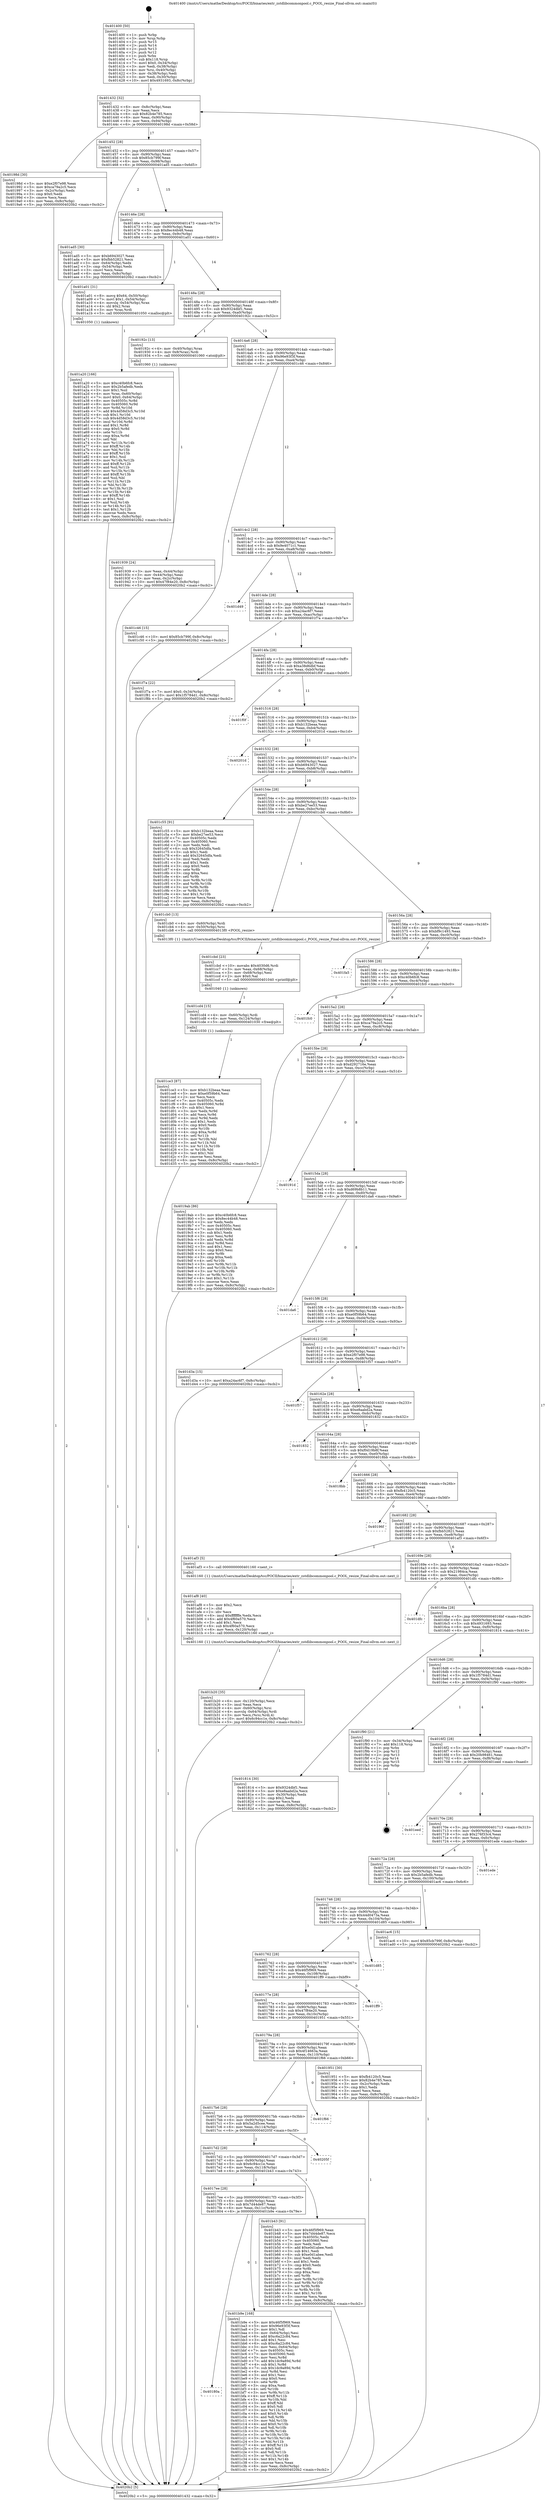 digraph "0x401400" {
  label = "0x401400 (/mnt/c/Users/mathe/Desktop/tcc/POCII/binaries/extr_zstdlibcommonpool.c_POOL_resize_Final-ollvm.out::main(0))"
  labelloc = "t"
  node[shape=record]

  Entry [label="",width=0.3,height=0.3,shape=circle,fillcolor=black,style=filled]
  "0x401432" [label="{
     0x401432 [32]\l
     | [instrs]\l
     &nbsp;&nbsp;0x401432 \<+6\>: mov -0x8c(%rbp),%eax\l
     &nbsp;&nbsp;0x401438 \<+2\>: mov %eax,%ecx\l
     &nbsp;&nbsp;0x40143a \<+6\>: sub $0x82b4e785,%ecx\l
     &nbsp;&nbsp;0x401440 \<+6\>: mov %eax,-0x90(%rbp)\l
     &nbsp;&nbsp;0x401446 \<+6\>: mov %ecx,-0x94(%rbp)\l
     &nbsp;&nbsp;0x40144c \<+6\>: je 000000000040198d \<main+0x58d\>\l
  }"]
  "0x40198d" [label="{
     0x40198d [30]\l
     | [instrs]\l
     &nbsp;&nbsp;0x40198d \<+5\>: mov $0xe2f07e98,%eax\l
     &nbsp;&nbsp;0x401992 \<+5\>: mov $0xca79a2c5,%ecx\l
     &nbsp;&nbsp;0x401997 \<+3\>: mov -0x2c(%rbp),%edx\l
     &nbsp;&nbsp;0x40199a \<+3\>: cmp $0x0,%edx\l
     &nbsp;&nbsp;0x40199d \<+3\>: cmove %ecx,%eax\l
     &nbsp;&nbsp;0x4019a0 \<+6\>: mov %eax,-0x8c(%rbp)\l
     &nbsp;&nbsp;0x4019a6 \<+5\>: jmp 00000000004020b2 \<main+0xcb2\>\l
  }"]
  "0x401452" [label="{
     0x401452 [28]\l
     | [instrs]\l
     &nbsp;&nbsp;0x401452 \<+5\>: jmp 0000000000401457 \<main+0x57\>\l
     &nbsp;&nbsp;0x401457 \<+6\>: mov -0x90(%rbp),%eax\l
     &nbsp;&nbsp;0x40145d \<+5\>: sub $0x85cb799f,%eax\l
     &nbsp;&nbsp;0x401462 \<+6\>: mov %eax,-0x98(%rbp)\l
     &nbsp;&nbsp;0x401468 \<+6\>: je 0000000000401ad5 \<main+0x6d5\>\l
  }"]
  Exit [label="",width=0.3,height=0.3,shape=circle,fillcolor=black,style=filled,peripheries=2]
  "0x401ad5" [label="{
     0x401ad5 [30]\l
     | [instrs]\l
     &nbsp;&nbsp;0x401ad5 \<+5\>: mov $0xb6943027,%eax\l
     &nbsp;&nbsp;0x401ada \<+5\>: mov $0xfbb52821,%ecx\l
     &nbsp;&nbsp;0x401adf \<+3\>: mov -0x64(%rbp),%edx\l
     &nbsp;&nbsp;0x401ae2 \<+3\>: cmp -0x54(%rbp),%edx\l
     &nbsp;&nbsp;0x401ae5 \<+3\>: cmovl %ecx,%eax\l
     &nbsp;&nbsp;0x401ae8 \<+6\>: mov %eax,-0x8c(%rbp)\l
     &nbsp;&nbsp;0x401aee \<+5\>: jmp 00000000004020b2 \<main+0xcb2\>\l
  }"]
  "0x40146e" [label="{
     0x40146e [28]\l
     | [instrs]\l
     &nbsp;&nbsp;0x40146e \<+5\>: jmp 0000000000401473 \<main+0x73\>\l
     &nbsp;&nbsp;0x401473 \<+6\>: mov -0x90(%rbp),%eax\l
     &nbsp;&nbsp;0x401479 \<+5\>: sub $0x8ec44b48,%eax\l
     &nbsp;&nbsp;0x40147e \<+6\>: mov %eax,-0x9c(%rbp)\l
     &nbsp;&nbsp;0x401484 \<+6\>: je 0000000000401a01 \<main+0x601\>\l
  }"]
  "0x401ce3" [label="{
     0x401ce3 [87]\l
     | [instrs]\l
     &nbsp;&nbsp;0x401ce3 \<+5\>: mov $0xb132beaa,%eax\l
     &nbsp;&nbsp;0x401ce8 \<+5\>: mov $0xe0f59b64,%esi\l
     &nbsp;&nbsp;0x401ced \<+2\>: xor %ecx,%ecx\l
     &nbsp;&nbsp;0x401cef \<+7\>: mov 0x40505c,%edx\l
     &nbsp;&nbsp;0x401cf6 \<+8\>: mov 0x405060,%r8d\l
     &nbsp;&nbsp;0x401cfe \<+3\>: sub $0x1,%ecx\l
     &nbsp;&nbsp;0x401d01 \<+3\>: mov %edx,%r9d\l
     &nbsp;&nbsp;0x401d04 \<+3\>: add %ecx,%r9d\l
     &nbsp;&nbsp;0x401d07 \<+4\>: imul %r9d,%edx\l
     &nbsp;&nbsp;0x401d0b \<+3\>: and $0x1,%edx\l
     &nbsp;&nbsp;0x401d0e \<+3\>: cmp $0x0,%edx\l
     &nbsp;&nbsp;0x401d11 \<+4\>: sete %r10b\l
     &nbsp;&nbsp;0x401d15 \<+4\>: cmp $0xa,%r8d\l
     &nbsp;&nbsp;0x401d19 \<+4\>: setl %r11b\l
     &nbsp;&nbsp;0x401d1d \<+3\>: mov %r10b,%bl\l
     &nbsp;&nbsp;0x401d20 \<+3\>: and %r11b,%bl\l
     &nbsp;&nbsp;0x401d23 \<+3\>: xor %r11b,%r10b\l
     &nbsp;&nbsp;0x401d26 \<+3\>: or %r10b,%bl\l
     &nbsp;&nbsp;0x401d29 \<+3\>: test $0x1,%bl\l
     &nbsp;&nbsp;0x401d2c \<+3\>: cmovne %esi,%eax\l
     &nbsp;&nbsp;0x401d2f \<+6\>: mov %eax,-0x8c(%rbp)\l
     &nbsp;&nbsp;0x401d35 \<+5\>: jmp 00000000004020b2 \<main+0xcb2\>\l
  }"]
  "0x401a01" [label="{
     0x401a01 [31]\l
     | [instrs]\l
     &nbsp;&nbsp;0x401a01 \<+8\>: movq $0x64,-0x50(%rbp)\l
     &nbsp;&nbsp;0x401a09 \<+7\>: movl $0x1,-0x54(%rbp)\l
     &nbsp;&nbsp;0x401a10 \<+4\>: movslq -0x54(%rbp),%rax\l
     &nbsp;&nbsp;0x401a14 \<+4\>: shl $0x2,%rax\l
     &nbsp;&nbsp;0x401a18 \<+3\>: mov %rax,%rdi\l
     &nbsp;&nbsp;0x401a1b \<+5\>: call 0000000000401050 \<malloc@plt\>\l
     | [calls]\l
     &nbsp;&nbsp;0x401050 \{1\} (unknown)\l
  }"]
  "0x40148a" [label="{
     0x40148a [28]\l
     | [instrs]\l
     &nbsp;&nbsp;0x40148a \<+5\>: jmp 000000000040148f \<main+0x8f\>\l
     &nbsp;&nbsp;0x40148f \<+6\>: mov -0x90(%rbp),%eax\l
     &nbsp;&nbsp;0x401495 \<+5\>: sub $0x9324dbf1,%eax\l
     &nbsp;&nbsp;0x40149a \<+6\>: mov %eax,-0xa0(%rbp)\l
     &nbsp;&nbsp;0x4014a0 \<+6\>: je 000000000040192c \<main+0x52c\>\l
  }"]
  "0x401cd4" [label="{
     0x401cd4 [15]\l
     | [instrs]\l
     &nbsp;&nbsp;0x401cd4 \<+4\>: mov -0x60(%rbp),%rdi\l
     &nbsp;&nbsp;0x401cd8 \<+6\>: mov %eax,-0x124(%rbp)\l
     &nbsp;&nbsp;0x401cde \<+5\>: call 0000000000401030 \<free@plt\>\l
     | [calls]\l
     &nbsp;&nbsp;0x401030 \{1\} (unknown)\l
  }"]
  "0x40192c" [label="{
     0x40192c [13]\l
     | [instrs]\l
     &nbsp;&nbsp;0x40192c \<+4\>: mov -0x40(%rbp),%rax\l
     &nbsp;&nbsp;0x401930 \<+4\>: mov 0x8(%rax),%rdi\l
     &nbsp;&nbsp;0x401934 \<+5\>: call 0000000000401060 \<atoi@plt\>\l
     | [calls]\l
     &nbsp;&nbsp;0x401060 \{1\} (unknown)\l
  }"]
  "0x4014a6" [label="{
     0x4014a6 [28]\l
     | [instrs]\l
     &nbsp;&nbsp;0x4014a6 \<+5\>: jmp 00000000004014ab \<main+0xab\>\l
     &nbsp;&nbsp;0x4014ab \<+6\>: mov -0x90(%rbp),%eax\l
     &nbsp;&nbsp;0x4014b1 \<+5\>: sub $0x96e93f3f,%eax\l
     &nbsp;&nbsp;0x4014b6 \<+6\>: mov %eax,-0xa4(%rbp)\l
     &nbsp;&nbsp;0x4014bc \<+6\>: je 0000000000401c46 \<main+0x846\>\l
  }"]
  "0x401cbd" [label="{
     0x401cbd [23]\l
     | [instrs]\l
     &nbsp;&nbsp;0x401cbd \<+10\>: movabs $0x4030d6,%rdi\l
     &nbsp;&nbsp;0x401cc7 \<+3\>: mov %eax,-0x68(%rbp)\l
     &nbsp;&nbsp;0x401cca \<+3\>: mov -0x68(%rbp),%esi\l
     &nbsp;&nbsp;0x401ccd \<+2\>: mov $0x0,%al\l
     &nbsp;&nbsp;0x401ccf \<+5\>: call 0000000000401040 \<printf@plt\>\l
     | [calls]\l
     &nbsp;&nbsp;0x401040 \{1\} (unknown)\l
  }"]
  "0x401c46" [label="{
     0x401c46 [15]\l
     | [instrs]\l
     &nbsp;&nbsp;0x401c46 \<+10\>: movl $0x85cb799f,-0x8c(%rbp)\l
     &nbsp;&nbsp;0x401c50 \<+5\>: jmp 00000000004020b2 \<main+0xcb2\>\l
  }"]
  "0x4014c2" [label="{
     0x4014c2 [28]\l
     | [instrs]\l
     &nbsp;&nbsp;0x4014c2 \<+5\>: jmp 00000000004014c7 \<main+0xc7\>\l
     &nbsp;&nbsp;0x4014c7 \<+6\>: mov -0x90(%rbp),%eax\l
     &nbsp;&nbsp;0x4014cd \<+5\>: sub $0x9e4071c1,%eax\l
     &nbsp;&nbsp;0x4014d2 \<+6\>: mov %eax,-0xa8(%rbp)\l
     &nbsp;&nbsp;0x4014d8 \<+6\>: je 0000000000401d49 \<main+0x949\>\l
  }"]
  "0x40180a" [label="{
     0x40180a\l
  }", style=dashed]
  "0x401d49" [label="{
     0x401d49\l
  }", style=dashed]
  "0x4014de" [label="{
     0x4014de [28]\l
     | [instrs]\l
     &nbsp;&nbsp;0x4014de \<+5\>: jmp 00000000004014e3 \<main+0xe3\>\l
     &nbsp;&nbsp;0x4014e3 \<+6\>: mov -0x90(%rbp),%eax\l
     &nbsp;&nbsp;0x4014e9 \<+5\>: sub $0xa24ac6f7,%eax\l
     &nbsp;&nbsp;0x4014ee \<+6\>: mov %eax,-0xac(%rbp)\l
     &nbsp;&nbsp;0x4014f4 \<+6\>: je 0000000000401f7a \<main+0xb7a\>\l
  }"]
  "0x401b9e" [label="{
     0x401b9e [168]\l
     | [instrs]\l
     &nbsp;&nbsp;0x401b9e \<+5\>: mov $0x46f5f969,%eax\l
     &nbsp;&nbsp;0x401ba3 \<+5\>: mov $0x96e93f3f,%ecx\l
     &nbsp;&nbsp;0x401ba8 \<+2\>: mov $0x1,%dl\l
     &nbsp;&nbsp;0x401baa \<+3\>: mov -0x64(%rbp),%esi\l
     &nbsp;&nbsp;0x401bad \<+6\>: add $0xc6a22c84,%esi\l
     &nbsp;&nbsp;0x401bb3 \<+3\>: add $0x1,%esi\l
     &nbsp;&nbsp;0x401bb6 \<+6\>: sub $0xc6a22c84,%esi\l
     &nbsp;&nbsp;0x401bbc \<+3\>: mov %esi,-0x64(%rbp)\l
     &nbsp;&nbsp;0x401bbf \<+7\>: mov 0x40505c,%esi\l
     &nbsp;&nbsp;0x401bc6 \<+7\>: mov 0x405060,%edi\l
     &nbsp;&nbsp;0x401bcd \<+3\>: mov %esi,%r8d\l
     &nbsp;&nbsp;0x401bd0 \<+7\>: add $0x1dc9a89d,%r8d\l
     &nbsp;&nbsp;0x401bd7 \<+4\>: sub $0x1,%r8d\l
     &nbsp;&nbsp;0x401bdb \<+7\>: sub $0x1dc9a89d,%r8d\l
     &nbsp;&nbsp;0x401be2 \<+4\>: imul %r8d,%esi\l
     &nbsp;&nbsp;0x401be6 \<+3\>: and $0x1,%esi\l
     &nbsp;&nbsp;0x401be9 \<+3\>: cmp $0x0,%esi\l
     &nbsp;&nbsp;0x401bec \<+4\>: sete %r9b\l
     &nbsp;&nbsp;0x401bf0 \<+3\>: cmp $0xa,%edi\l
     &nbsp;&nbsp;0x401bf3 \<+4\>: setl %r10b\l
     &nbsp;&nbsp;0x401bf7 \<+3\>: mov %r9b,%r11b\l
     &nbsp;&nbsp;0x401bfa \<+4\>: xor $0xff,%r11b\l
     &nbsp;&nbsp;0x401bfe \<+3\>: mov %r10b,%bl\l
     &nbsp;&nbsp;0x401c01 \<+3\>: xor $0xff,%bl\l
     &nbsp;&nbsp;0x401c04 \<+3\>: xor $0x0,%dl\l
     &nbsp;&nbsp;0x401c07 \<+3\>: mov %r11b,%r14b\l
     &nbsp;&nbsp;0x401c0a \<+4\>: and $0x0,%r14b\l
     &nbsp;&nbsp;0x401c0e \<+3\>: and %dl,%r9b\l
     &nbsp;&nbsp;0x401c11 \<+3\>: mov %bl,%r15b\l
     &nbsp;&nbsp;0x401c14 \<+4\>: and $0x0,%r15b\l
     &nbsp;&nbsp;0x401c18 \<+3\>: and %dl,%r10b\l
     &nbsp;&nbsp;0x401c1b \<+3\>: or %r9b,%r14b\l
     &nbsp;&nbsp;0x401c1e \<+3\>: or %r10b,%r15b\l
     &nbsp;&nbsp;0x401c21 \<+3\>: xor %r15b,%r14b\l
     &nbsp;&nbsp;0x401c24 \<+3\>: or %bl,%r11b\l
     &nbsp;&nbsp;0x401c27 \<+4\>: xor $0xff,%r11b\l
     &nbsp;&nbsp;0x401c2b \<+3\>: or $0x0,%dl\l
     &nbsp;&nbsp;0x401c2e \<+3\>: and %dl,%r11b\l
     &nbsp;&nbsp;0x401c31 \<+3\>: or %r11b,%r14b\l
     &nbsp;&nbsp;0x401c34 \<+4\>: test $0x1,%r14b\l
     &nbsp;&nbsp;0x401c38 \<+3\>: cmovne %ecx,%eax\l
     &nbsp;&nbsp;0x401c3b \<+6\>: mov %eax,-0x8c(%rbp)\l
     &nbsp;&nbsp;0x401c41 \<+5\>: jmp 00000000004020b2 \<main+0xcb2\>\l
  }"]
  "0x401f7a" [label="{
     0x401f7a [22]\l
     | [instrs]\l
     &nbsp;&nbsp;0x401f7a \<+7\>: movl $0x0,-0x34(%rbp)\l
     &nbsp;&nbsp;0x401f81 \<+10\>: movl $0x1f5784d1,-0x8c(%rbp)\l
     &nbsp;&nbsp;0x401f8b \<+5\>: jmp 00000000004020b2 \<main+0xcb2\>\l
  }"]
  "0x4014fa" [label="{
     0x4014fa [28]\l
     | [instrs]\l
     &nbsp;&nbsp;0x4014fa \<+5\>: jmp 00000000004014ff \<main+0xff\>\l
     &nbsp;&nbsp;0x4014ff \<+6\>: mov -0x90(%rbp),%eax\l
     &nbsp;&nbsp;0x401505 \<+5\>: sub $0xa38d6dbf,%eax\l
     &nbsp;&nbsp;0x40150a \<+6\>: mov %eax,-0xb0(%rbp)\l
     &nbsp;&nbsp;0x401510 \<+6\>: je 0000000000401f0f \<main+0xb0f\>\l
  }"]
  "0x4017ee" [label="{
     0x4017ee [28]\l
     | [instrs]\l
     &nbsp;&nbsp;0x4017ee \<+5\>: jmp 00000000004017f3 \<main+0x3f3\>\l
     &nbsp;&nbsp;0x4017f3 \<+6\>: mov -0x90(%rbp),%eax\l
     &nbsp;&nbsp;0x4017f9 \<+5\>: sub $0x7d44de87,%eax\l
     &nbsp;&nbsp;0x4017fe \<+6\>: mov %eax,-0x11c(%rbp)\l
     &nbsp;&nbsp;0x401804 \<+6\>: je 0000000000401b9e \<main+0x79e\>\l
  }"]
  "0x401f0f" [label="{
     0x401f0f\l
  }", style=dashed]
  "0x401516" [label="{
     0x401516 [28]\l
     | [instrs]\l
     &nbsp;&nbsp;0x401516 \<+5\>: jmp 000000000040151b \<main+0x11b\>\l
     &nbsp;&nbsp;0x40151b \<+6\>: mov -0x90(%rbp),%eax\l
     &nbsp;&nbsp;0x401521 \<+5\>: sub $0xb132beaa,%eax\l
     &nbsp;&nbsp;0x401526 \<+6\>: mov %eax,-0xb4(%rbp)\l
     &nbsp;&nbsp;0x40152c \<+6\>: je 000000000040201d \<main+0xc1d\>\l
  }"]
  "0x401b43" [label="{
     0x401b43 [91]\l
     | [instrs]\l
     &nbsp;&nbsp;0x401b43 \<+5\>: mov $0x46f5f969,%eax\l
     &nbsp;&nbsp;0x401b48 \<+5\>: mov $0x7d44de87,%ecx\l
     &nbsp;&nbsp;0x401b4d \<+7\>: mov 0x40505c,%edx\l
     &nbsp;&nbsp;0x401b54 \<+7\>: mov 0x405060,%esi\l
     &nbsp;&nbsp;0x401b5b \<+2\>: mov %edx,%edi\l
     &nbsp;&nbsp;0x401b5d \<+6\>: add $0xe0d1abee,%edi\l
     &nbsp;&nbsp;0x401b63 \<+3\>: sub $0x1,%edi\l
     &nbsp;&nbsp;0x401b66 \<+6\>: sub $0xe0d1abee,%edi\l
     &nbsp;&nbsp;0x401b6c \<+3\>: imul %edi,%edx\l
     &nbsp;&nbsp;0x401b6f \<+3\>: and $0x1,%edx\l
     &nbsp;&nbsp;0x401b72 \<+3\>: cmp $0x0,%edx\l
     &nbsp;&nbsp;0x401b75 \<+4\>: sete %r8b\l
     &nbsp;&nbsp;0x401b79 \<+3\>: cmp $0xa,%esi\l
     &nbsp;&nbsp;0x401b7c \<+4\>: setl %r9b\l
     &nbsp;&nbsp;0x401b80 \<+3\>: mov %r8b,%r10b\l
     &nbsp;&nbsp;0x401b83 \<+3\>: and %r9b,%r10b\l
     &nbsp;&nbsp;0x401b86 \<+3\>: xor %r9b,%r8b\l
     &nbsp;&nbsp;0x401b89 \<+3\>: or %r8b,%r10b\l
     &nbsp;&nbsp;0x401b8c \<+4\>: test $0x1,%r10b\l
     &nbsp;&nbsp;0x401b90 \<+3\>: cmovne %ecx,%eax\l
     &nbsp;&nbsp;0x401b93 \<+6\>: mov %eax,-0x8c(%rbp)\l
     &nbsp;&nbsp;0x401b99 \<+5\>: jmp 00000000004020b2 \<main+0xcb2\>\l
  }"]
  "0x40201d" [label="{
     0x40201d\l
  }", style=dashed]
  "0x401532" [label="{
     0x401532 [28]\l
     | [instrs]\l
     &nbsp;&nbsp;0x401532 \<+5\>: jmp 0000000000401537 \<main+0x137\>\l
     &nbsp;&nbsp;0x401537 \<+6\>: mov -0x90(%rbp),%eax\l
     &nbsp;&nbsp;0x40153d \<+5\>: sub $0xb6943027,%eax\l
     &nbsp;&nbsp;0x401542 \<+6\>: mov %eax,-0xb8(%rbp)\l
     &nbsp;&nbsp;0x401548 \<+6\>: je 0000000000401c55 \<main+0x855\>\l
  }"]
  "0x4017d2" [label="{
     0x4017d2 [28]\l
     | [instrs]\l
     &nbsp;&nbsp;0x4017d2 \<+5\>: jmp 00000000004017d7 \<main+0x3d7\>\l
     &nbsp;&nbsp;0x4017d7 \<+6\>: mov -0x90(%rbp),%eax\l
     &nbsp;&nbsp;0x4017dd \<+5\>: sub $0x6c94cc1e,%eax\l
     &nbsp;&nbsp;0x4017e2 \<+6\>: mov %eax,-0x118(%rbp)\l
     &nbsp;&nbsp;0x4017e8 \<+6\>: je 0000000000401b43 \<main+0x743\>\l
  }"]
  "0x401c55" [label="{
     0x401c55 [91]\l
     | [instrs]\l
     &nbsp;&nbsp;0x401c55 \<+5\>: mov $0xb132beaa,%eax\l
     &nbsp;&nbsp;0x401c5a \<+5\>: mov $0xbe27ee53,%ecx\l
     &nbsp;&nbsp;0x401c5f \<+7\>: mov 0x40505c,%edx\l
     &nbsp;&nbsp;0x401c66 \<+7\>: mov 0x405060,%esi\l
     &nbsp;&nbsp;0x401c6d \<+2\>: mov %edx,%edi\l
     &nbsp;&nbsp;0x401c6f \<+6\>: sub $0x32645dfa,%edi\l
     &nbsp;&nbsp;0x401c75 \<+3\>: sub $0x1,%edi\l
     &nbsp;&nbsp;0x401c78 \<+6\>: add $0x32645dfa,%edi\l
     &nbsp;&nbsp;0x401c7e \<+3\>: imul %edi,%edx\l
     &nbsp;&nbsp;0x401c81 \<+3\>: and $0x1,%edx\l
     &nbsp;&nbsp;0x401c84 \<+3\>: cmp $0x0,%edx\l
     &nbsp;&nbsp;0x401c87 \<+4\>: sete %r8b\l
     &nbsp;&nbsp;0x401c8b \<+3\>: cmp $0xa,%esi\l
     &nbsp;&nbsp;0x401c8e \<+4\>: setl %r9b\l
     &nbsp;&nbsp;0x401c92 \<+3\>: mov %r8b,%r10b\l
     &nbsp;&nbsp;0x401c95 \<+3\>: and %r9b,%r10b\l
     &nbsp;&nbsp;0x401c98 \<+3\>: xor %r9b,%r8b\l
     &nbsp;&nbsp;0x401c9b \<+3\>: or %r8b,%r10b\l
     &nbsp;&nbsp;0x401c9e \<+4\>: test $0x1,%r10b\l
     &nbsp;&nbsp;0x401ca2 \<+3\>: cmovne %ecx,%eax\l
     &nbsp;&nbsp;0x401ca5 \<+6\>: mov %eax,-0x8c(%rbp)\l
     &nbsp;&nbsp;0x401cab \<+5\>: jmp 00000000004020b2 \<main+0xcb2\>\l
  }"]
  "0x40154e" [label="{
     0x40154e [28]\l
     | [instrs]\l
     &nbsp;&nbsp;0x40154e \<+5\>: jmp 0000000000401553 \<main+0x153\>\l
     &nbsp;&nbsp;0x401553 \<+6\>: mov -0x90(%rbp),%eax\l
     &nbsp;&nbsp;0x401559 \<+5\>: sub $0xbe27ee53,%eax\l
     &nbsp;&nbsp;0x40155e \<+6\>: mov %eax,-0xbc(%rbp)\l
     &nbsp;&nbsp;0x401564 \<+6\>: je 0000000000401cb0 \<main+0x8b0\>\l
  }"]
  "0x40205f" [label="{
     0x40205f\l
  }", style=dashed]
  "0x401cb0" [label="{
     0x401cb0 [13]\l
     | [instrs]\l
     &nbsp;&nbsp;0x401cb0 \<+4\>: mov -0x60(%rbp),%rdi\l
     &nbsp;&nbsp;0x401cb4 \<+4\>: mov -0x50(%rbp),%rsi\l
     &nbsp;&nbsp;0x401cb8 \<+5\>: call 00000000004013f0 \<POOL_resize\>\l
     | [calls]\l
     &nbsp;&nbsp;0x4013f0 \{1\} (/mnt/c/Users/mathe/Desktop/tcc/POCII/binaries/extr_zstdlibcommonpool.c_POOL_resize_Final-ollvm.out::POOL_resize)\l
  }"]
  "0x40156a" [label="{
     0x40156a [28]\l
     | [instrs]\l
     &nbsp;&nbsp;0x40156a \<+5\>: jmp 000000000040156f \<main+0x16f\>\l
     &nbsp;&nbsp;0x40156f \<+6\>: mov -0x90(%rbp),%eax\l
     &nbsp;&nbsp;0x401575 \<+5\>: sub $0xbf9c1493,%eax\l
     &nbsp;&nbsp;0x40157a \<+6\>: mov %eax,-0xc0(%rbp)\l
     &nbsp;&nbsp;0x401580 \<+6\>: je 0000000000401fa5 \<main+0xba5\>\l
  }"]
  "0x4017b6" [label="{
     0x4017b6 [28]\l
     | [instrs]\l
     &nbsp;&nbsp;0x4017b6 \<+5\>: jmp 00000000004017bb \<main+0x3bb\>\l
     &nbsp;&nbsp;0x4017bb \<+6\>: mov -0x90(%rbp),%eax\l
     &nbsp;&nbsp;0x4017c1 \<+5\>: sub $0x5a2d5cee,%eax\l
     &nbsp;&nbsp;0x4017c6 \<+6\>: mov %eax,-0x114(%rbp)\l
     &nbsp;&nbsp;0x4017cc \<+6\>: je 000000000040205f \<main+0xc5f\>\l
  }"]
  "0x401fa5" [label="{
     0x401fa5\l
  }", style=dashed]
  "0x401586" [label="{
     0x401586 [28]\l
     | [instrs]\l
     &nbsp;&nbsp;0x401586 \<+5\>: jmp 000000000040158b \<main+0x18b\>\l
     &nbsp;&nbsp;0x40158b \<+6\>: mov -0x90(%rbp),%eax\l
     &nbsp;&nbsp;0x401591 \<+5\>: sub $0xc40b6fc8,%eax\l
     &nbsp;&nbsp;0x401596 \<+6\>: mov %eax,-0xc4(%rbp)\l
     &nbsp;&nbsp;0x40159c \<+6\>: je 0000000000401fc0 \<main+0xbc0\>\l
  }"]
  "0x401f66" [label="{
     0x401f66\l
  }", style=dashed]
  "0x401fc0" [label="{
     0x401fc0\l
  }", style=dashed]
  "0x4015a2" [label="{
     0x4015a2 [28]\l
     | [instrs]\l
     &nbsp;&nbsp;0x4015a2 \<+5\>: jmp 00000000004015a7 \<main+0x1a7\>\l
     &nbsp;&nbsp;0x4015a7 \<+6\>: mov -0x90(%rbp),%eax\l
     &nbsp;&nbsp;0x4015ad \<+5\>: sub $0xca79a2c5,%eax\l
     &nbsp;&nbsp;0x4015b2 \<+6\>: mov %eax,-0xc8(%rbp)\l
     &nbsp;&nbsp;0x4015b8 \<+6\>: je 00000000004019ab \<main+0x5ab\>\l
  }"]
  "0x401b20" [label="{
     0x401b20 [35]\l
     | [instrs]\l
     &nbsp;&nbsp;0x401b20 \<+6\>: mov -0x120(%rbp),%ecx\l
     &nbsp;&nbsp;0x401b26 \<+3\>: imul %eax,%ecx\l
     &nbsp;&nbsp;0x401b29 \<+4\>: mov -0x60(%rbp),%rsi\l
     &nbsp;&nbsp;0x401b2d \<+4\>: movslq -0x64(%rbp),%rdi\l
     &nbsp;&nbsp;0x401b31 \<+3\>: mov %ecx,(%rsi,%rdi,4)\l
     &nbsp;&nbsp;0x401b34 \<+10\>: movl $0x6c94cc1e,-0x8c(%rbp)\l
     &nbsp;&nbsp;0x401b3e \<+5\>: jmp 00000000004020b2 \<main+0xcb2\>\l
  }"]
  "0x4019ab" [label="{
     0x4019ab [86]\l
     | [instrs]\l
     &nbsp;&nbsp;0x4019ab \<+5\>: mov $0xc40b6fc8,%eax\l
     &nbsp;&nbsp;0x4019b0 \<+5\>: mov $0x8ec44b48,%ecx\l
     &nbsp;&nbsp;0x4019b5 \<+2\>: xor %edx,%edx\l
     &nbsp;&nbsp;0x4019b7 \<+7\>: mov 0x40505c,%esi\l
     &nbsp;&nbsp;0x4019be \<+7\>: mov 0x405060,%edi\l
     &nbsp;&nbsp;0x4019c5 \<+3\>: sub $0x1,%edx\l
     &nbsp;&nbsp;0x4019c8 \<+3\>: mov %esi,%r8d\l
     &nbsp;&nbsp;0x4019cb \<+3\>: add %edx,%r8d\l
     &nbsp;&nbsp;0x4019ce \<+4\>: imul %r8d,%esi\l
     &nbsp;&nbsp;0x4019d2 \<+3\>: and $0x1,%esi\l
     &nbsp;&nbsp;0x4019d5 \<+3\>: cmp $0x0,%esi\l
     &nbsp;&nbsp;0x4019d8 \<+4\>: sete %r9b\l
     &nbsp;&nbsp;0x4019dc \<+3\>: cmp $0xa,%edi\l
     &nbsp;&nbsp;0x4019df \<+4\>: setl %r10b\l
     &nbsp;&nbsp;0x4019e3 \<+3\>: mov %r9b,%r11b\l
     &nbsp;&nbsp;0x4019e6 \<+3\>: and %r10b,%r11b\l
     &nbsp;&nbsp;0x4019e9 \<+3\>: xor %r10b,%r9b\l
     &nbsp;&nbsp;0x4019ec \<+3\>: or %r9b,%r11b\l
     &nbsp;&nbsp;0x4019ef \<+4\>: test $0x1,%r11b\l
     &nbsp;&nbsp;0x4019f3 \<+3\>: cmovne %ecx,%eax\l
     &nbsp;&nbsp;0x4019f6 \<+6\>: mov %eax,-0x8c(%rbp)\l
     &nbsp;&nbsp;0x4019fc \<+5\>: jmp 00000000004020b2 \<main+0xcb2\>\l
  }"]
  "0x4015be" [label="{
     0x4015be [28]\l
     | [instrs]\l
     &nbsp;&nbsp;0x4015be \<+5\>: jmp 00000000004015c3 \<main+0x1c3\>\l
     &nbsp;&nbsp;0x4015c3 \<+6\>: mov -0x90(%rbp),%eax\l
     &nbsp;&nbsp;0x4015c9 \<+5\>: sub $0xd292716e,%eax\l
     &nbsp;&nbsp;0x4015ce \<+6\>: mov %eax,-0xcc(%rbp)\l
     &nbsp;&nbsp;0x4015d4 \<+6\>: je 000000000040191d \<main+0x51d\>\l
  }"]
  "0x401af8" [label="{
     0x401af8 [40]\l
     | [instrs]\l
     &nbsp;&nbsp;0x401af8 \<+5\>: mov $0x2,%ecx\l
     &nbsp;&nbsp;0x401afd \<+1\>: cltd\l
     &nbsp;&nbsp;0x401afe \<+2\>: idiv %ecx\l
     &nbsp;&nbsp;0x401b00 \<+6\>: imul $0xfffffffe,%edx,%ecx\l
     &nbsp;&nbsp;0x401b06 \<+6\>: add $0x4f60a570,%ecx\l
     &nbsp;&nbsp;0x401b0c \<+3\>: add $0x1,%ecx\l
     &nbsp;&nbsp;0x401b0f \<+6\>: sub $0x4f60a570,%ecx\l
     &nbsp;&nbsp;0x401b15 \<+6\>: mov %ecx,-0x120(%rbp)\l
     &nbsp;&nbsp;0x401b1b \<+5\>: call 0000000000401160 \<next_i\>\l
     | [calls]\l
     &nbsp;&nbsp;0x401160 \{1\} (/mnt/c/Users/mathe/Desktop/tcc/POCII/binaries/extr_zstdlibcommonpool.c_POOL_resize_Final-ollvm.out::next_i)\l
  }"]
  "0x40191d" [label="{
     0x40191d\l
  }", style=dashed]
  "0x4015da" [label="{
     0x4015da [28]\l
     | [instrs]\l
     &nbsp;&nbsp;0x4015da \<+5\>: jmp 00000000004015df \<main+0x1df\>\l
     &nbsp;&nbsp;0x4015df \<+6\>: mov -0x90(%rbp),%eax\l
     &nbsp;&nbsp;0x4015e5 \<+5\>: sub $0xd69b8b11,%eax\l
     &nbsp;&nbsp;0x4015ea \<+6\>: mov %eax,-0xd0(%rbp)\l
     &nbsp;&nbsp;0x4015f0 \<+6\>: je 0000000000401da6 \<main+0x9a6\>\l
  }"]
  "0x401a20" [label="{
     0x401a20 [166]\l
     | [instrs]\l
     &nbsp;&nbsp;0x401a20 \<+5\>: mov $0xc40b6fc8,%ecx\l
     &nbsp;&nbsp;0x401a25 \<+5\>: mov $0x2b5afedb,%edx\l
     &nbsp;&nbsp;0x401a2a \<+3\>: mov $0x1,%sil\l
     &nbsp;&nbsp;0x401a2d \<+4\>: mov %rax,-0x60(%rbp)\l
     &nbsp;&nbsp;0x401a31 \<+7\>: movl $0x0,-0x64(%rbp)\l
     &nbsp;&nbsp;0x401a38 \<+8\>: mov 0x40505c,%r8d\l
     &nbsp;&nbsp;0x401a40 \<+8\>: mov 0x405060,%r9d\l
     &nbsp;&nbsp;0x401a48 \<+3\>: mov %r8d,%r10d\l
     &nbsp;&nbsp;0x401a4b \<+7\>: add $0x4d58d3c5,%r10d\l
     &nbsp;&nbsp;0x401a52 \<+4\>: sub $0x1,%r10d\l
     &nbsp;&nbsp;0x401a56 \<+7\>: sub $0x4d58d3c5,%r10d\l
     &nbsp;&nbsp;0x401a5d \<+4\>: imul %r10d,%r8d\l
     &nbsp;&nbsp;0x401a61 \<+4\>: and $0x1,%r8d\l
     &nbsp;&nbsp;0x401a65 \<+4\>: cmp $0x0,%r8d\l
     &nbsp;&nbsp;0x401a69 \<+4\>: sete %r11b\l
     &nbsp;&nbsp;0x401a6d \<+4\>: cmp $0xa,%r9d\l
     &nbsp;&nbsp;0x401a71 \<+3\>: setl %bl\l
     &nbsp;&nbsp;0x401a74 \<+3\>: mov %r11b,%r14b\l
     &nbsp;&nbsp;0x401a77 \<+4\>: xor $0xff,%r14b\l
     &nbsp;&nbsp;0x401a7b \<+3\>: mov %bl,%r15b\l
     &nbsp;&nbsp;0x401a7e \<+4\>: xor $0xff,%r15b\l
     &nbsp;&nbsp;0x401a82 \<+4\>: xor $0x1,%sil\l
     &nbsp;&nbsp;0x401a86 \<+3\>: mov %r14b,%r12b\l
     &nbsp;&nbsp;0x401a89 \<+4\>: and $0xff,%r12b\l
     &nbsp;&nbsp;0x401a8d \<+3\>: and %sil,%r11b\l
     &nbsp;&nbsp;0x401a90 \<+3\>: mov %r15b,%r13b\l
     &nbsp;&nbsp;0x401a93 \<+4\>: and $0xff,%r13b\l
     &nbsp;&nbsp;0x401a97 \<+3\>: and %sil,%bl\l
     &nbsp;&nbsp;0x401a9a \<+3\>: or %r11b,%r12b\l
     &nbsp;&nbsp;0x401a9d \<+3\>: or %bl,%r13b\l
     &nbsp;&nbsp;0x401aa0 \<+3\>: xor %r13b,%r12b\l
     &nbsp;&nbsp;0x401aa3 \<+3\>: or %r15b,%r14b\l
     &nbsp;&nbsp;0x401aa6 \<+4\>: xor $0xff,%r14b\l
     &nbsp;&nbsp;0x401aaa \<+4\>: or $0x1,%sil\l
     &nbsp;&nbsp;0x401aae \<+3\>: and %sil,%r14b\l
     &nbsp;&nbsp;0x401ab1 \<+3\>: or %r14b,%r12b\l
     &nbsp;&nbsp;0x401ab4 \<+4\>: test $0x1,%r12b\l
     &nbsp;&nbsp;0x401ab8 \<+3\>: cmovne %edx,%ecx\l
     &nbsp;&nbsp;0x401abb \<+6\>: mov %ecx,-0x8c(%rbp)\l
     &nbsp;&nbsp;0x401ac1 \<+5\>: jmp 00000000004020b2 \<main+0xcb2\>\l
  }"]
  "0x401da6" [label="{
     0x401da6\l
  }", style=dashed]
  "0x4015f6" [label="{
     0x4015f6 [28]\l
     | [instrs]\l
     &nbsp;&nbsp;0x4015f6 \<+5\>: jmp 00000000004015fb \<main+0x1fb\>\l
     &nbsp;&nbsp;0x4015fb \<+6\>: mov -0x90(%rbp),%eax\l
     &nbsp;&nbsp;0x401601 \<+5\>: sub $0xe0f59b64,%eax\l
     &nbsp;&nbsp;0x401606 \<+6\>: mov %eax,-0xd4(%rbp)\l
     &nbsp;&nbsp;0x40160c \<+6\>: je 0000000000401d3a \<main+0x93a\>\l
  }"]
  "0x40179a" [label="{
     0x40179a [28]\l
     | [instrs]\l
     &nbsp;&nbsp;0x40179a \<+5\>: jmp 000000000040179f \<main+0x39f\>\l
     &nbsp;&nbsp;0x40179f \<+6\>: mov -0x90(%rbp),%eax\l
     &nbsp;&nbsp;0x4017a5 \<+5\>: sub $0x4f14663a,%eax\l
     &nbsp;&nbsp;0x4017aa \<+6\>: mov %eax,-0x110(%rbp)\l
     &nbsp;&nbsp;0x4017b0 \<+6\>: je 0000000000401f66 \<main+0xb66\>\l
  }"]
  "0x401d3a" [label="{
     0x401d3a [15]\l
     | [instrs]\l
     &nbsp;&nbsp;0x401d3a \<+10\>: movl $0xa24ac6f7,-0x8c(%rbp)\l
     &nbsp;&nbsp;0x401d44 \<+5\>: jmp 00000000004020b2 \<main+0xcb2\>\l
  }"]
  "0x401612" [label="{
     0x401612 [28]\l
     | [instrs]\l
     &nbsp;&nbsp;0x401612 \<+5\>: jmp 0000000000401617 \<main+0x217\>\l
     &nbsp;&nbsp;0x401617 \<+6\>: mov -0x90(%rbp),%eax\l
     &nbsp;&nbsp;0x40161d \<+5\>: sub $0xe2f07e98,%eax\l
     &nbsp;&nbsp;0x401622 \<+6\>: mov %eax,-0xd8(%rbp)\l
     &nbsp;&nbsp;0x401628 \<+6\>: je 0000000000401f57 \<main+0xb57\>\l
  }"]
  "0x401951" [label="{
     0x401951 [30]\l
     | [instrs]\l
     &nbsp;&nbsp;0x401951 \<+5\>: mov $0xfb4120c5,%eax\l
     &nbsp;&nbsp;0x401956 \<+5\>: mov $0x82b4e785,%ecx\l
     &nbsp;&nbsp;0x40195b \<+3\>: mov -0x2c(%rbp),%edx\l
     &nbsp;&nbsp;0x40195e \<+3\>: cmp $0x1,%edx\l
     &nbsp;&nbsp;0x401961 \<+3\>: cmovl %ecx,%eax\l
     &nbsp;&nbsp;0x401964 \<+6\>: mov %eax,-0x8c(%rbp)\l
     &nbsp;&nbsp;0x40196a \<+5\>: jmp 00000000004020b2 \<main+0xcb2\>\l
  }"]
  "0x401f57" [label="{
     0x401f57\l
  }", style=dashed]
  "0x40162e" [label="{
     0x40162e [28]\l
     | [instrs]\l
     &nbsp;&nbsp;0x40162e \<+5\>: jmp 0000000000401633 \<main+0x233\>\l
     &nbsp;&nbsp;0x401633 \<+6\>: mov -0x90(%rbp),%eax\l
     &nbsp;&nbsp;0x401639 \<+5\>: sub $0xe8aabd2a,%eax\l
     &nbsp;&nbsp;0x40163e \<+6\>: mov %eax,-0xdc(%rbp)\l
     &nbsp;&nbsp;0x401644 \<+6\>: je 0000000000401832 \<main+0x432\>\l
  }"]
  "0x40177e" [label="{
     0x40177e [28]\l
     | [instrs]\l
     &nbsp;&nbsp;0x40177e \<+5\>: jmp 0000000000401783 \<main+0x383\>\l
     &nbsp;&nbsp;0x401783 \<+6\>: mov -0x90(%rbp),%eax\l
     &nbsp;&nbsp;0x401789 \<+5\>: sub $0x47f84e20,%eax\l
     &nbsp;&nbsp;0x40178e \<+6\>: mov %eax,-0x10c(%rbp)\l
     &nbsp;&nbsp;0x401794 \<+6\>: je 0000000000401951 \<main+0x551\>\l
  }"]
  "0x401832" [label="{
     0x401832\l
  }", style=dashed]
  "0x40164a" [label="{
     0x40164a [28]\l
     | [instrs]\l
     &nbsp;&nbsp;0x40164a \<+5\>: jmp 000000000040164f \<main+0x24f\>\l
     &nbsp;&nbsp;0x40164f \<+6\>: mov -0x90(%rbp),%eax\l
     &nbsp;&nbsp;0x401655 \<+5\>: sub $0xf0d19b8f,%eax\l
     &nbsp;&nbsp;0x40165a \<+6\>: mov %eax,-0xe0(%rbp)\l
     &nbsp;&nbsp;0x401660 \<+6\>: je 00000000004018bb \<main+0x4bb\>\l
  }"]
  "0x401ff9" [label="{
     0x401ff9\l
  }", style=dashed]
  "0x4018bb" [label="{
     0x4018bb\l
  }", style=dashed]
  "0x401666" [label="{
     0x401666 [28]\l
     | [instrs]\l
     &nbsp;&nbsp;0x401666 \<+5\>: jmp 000000000040166b \<main+0x26b\>\l
     &nbsp;&nbsp;0x40166b \<+6\>: mov -0x90(%rbp),%eax\l
     &nbsp;&nbsp;0x401671 \<+5\>: sub $0xfb4120c5,%eax\l
     &nbsp;&nbsp;0x401676 \<+6\>: mov %eax,-0xe4(%rbp)\l
     &nbsp;&nbsp;0x40167c \<+6\>: je 000000000040196f \<main+0x56f\>\l
  }"]
  "0x401762" [label="{
     0x401762 [28]\l
     | [instrs]\l
     &nbsp;&nbsp;0x401762 \<+5\>: jmp 0000000000401767 \<main+0x367\>\l
     &nbsp;&nbsp;0x401767 \<+6\>: mov -0x90(%rbp),%eax\l
     &nbsp;&nbsp;0x40176d \<+5\>: sub $0x46f5f969,%eax\l
     &nbsp;&nbsp;0x401772 \<+6\>: mov %eax,-0x108(%rbp)\l
     &nbsp;&nbsp;0x401778 \<+6\>: je 0000000000401ff9 \<main+0xbf9\>\l
  }"]
  "0x40196f" [label="{
     0x40196f\l
  }", style=dashed]
  "0x401682" [label="{
     0x401682 [28]\l
     | [instrs]\l
     &nbsp;&nbsp;0x401682 \<+5\>: jmp 0000000000401687 \<main+0x287\>\l
     &nbsp;&nbsp;0x401687 \<+6\>: mov -0x90(%rbp),%eax\l
     &nbsp;&nbsp;0x40168d \<+5\>: sub $0xfbb52821,%eax\l
     &nbsp;&nbsp;0x401692 \<+6\>: mov %eax,-0xe8(%rbp)\l
     &nbsp;&nbsp;0x401698 \<+6\>: je 0000000000401af3 \<main+0x6f3\>\l
  }"]
  "0x401d85" [label="{
     0x401d85\l
  }", style=dashed]
  "0x401af3" [label="{
     0x401af3 [5]\l
     | [instrs]\l
     &nbsp;&nbsp;0x401af3 \<+5\>: call 0000000000401160 \<next_i\>\l
     | [calls]\l
     &nbsp;&nbsp;0x401160 \{1\} (/mnt/c/Users/mathe/Desktop/tcc/POCII/binaries/extr_zstdlibcommonpool.c_POOL_resize_Final-ollvm.out::next_i)\l
  }"]
  "0x40169e" [label="{
     0x40169e [28]\l
     | [instrs]\l
     &nbsp;&nbsp;0x40169e \<+5\>: jmp 00000000004016a3 \<main+0x2a3\>\l
     &nbsp;&nbsp;0x4016a3 \<+6\>: mov -0x90(%rbp),%eax\l
     &nbsp;&nbsp;0x4016a9 \<+5\>: sub $0x21984ca,%eax\l
     &nbsp;&nbsp;0x4016ae \<+6\>: mov %eax,-0xec(%rbp)\l
     &nbsp;&nbsp;0x4016b4 \<+6\>: je 0000000000401dfc \<main+0x9fc\>\l
  }"]
  "0x401746" [label="{
     0x401746 [28]\l
     | [instrs]\l
     &nbsp;&nbsp;0x401746 \<+5\>: jmp 000000000040174b \<main+0x34b\>\l
     &nbsp;&nbsp;0x40174b \<+6\>: mov -0x90(%rbp),%eax\l
     &nbsp;&nbsp;0x401751 \<+5\>: sub $0x44d0473a,%eax\l
     &nbsp;&nbsp;0x401756 \<+6\>: mov %eax,-0x104(%rbp)\l
     &nbsp;&nbsp;0x40175c \<+6\>: je 0000000000401d85 \<main+0x985\>\l
  }"]
  "0x401dfc" [label="{
     0x401dfc\l
  }", style=dashed]
  "0x4016ba" [label="{
     0x4016ba [28]\l
     | [instrs]\l
     &nbsp;&nbsp;0x4016ba \<+5\>: jmp 00000000004016bf \<main+0x2bf\>\l
     &nbsp;&nbsp;0x4016bf \<+6\>: mov -0x90(%rbp),%eax\l
     &nbsp;&nbsp;0x4016c5 \<+5\>: sub $0x4931693,%eax\l
     &nbsp;&nbsp;0x4016ca \<+6\>: mov %eax,-0xf0(%rbp)\l
     &nbsp;&nbsp;0x4016d0 \<+6\>: je 0000000000401814 \<main+0x414\>\l
  }"]
  "0x401ac6" [label="{
     0x401ac6 [15]\l
     | [instrs]\l
     &nbsp;&nbsp;0x401ac6 \<+10\>: movl $0x85cb799f,-0x8c(%rbp)\l
     &nbsp;&nbsp;0x401ad0 \<+5\>: jmp 00000000004020b2 \<main+0xcb2\>\l
  }"]
  "0x401814" [label="{
     0x401814 [30]\l
     | [instrs]\l
     &nbsp;&nbsp;0x401814 \<+5\>: mov $0x9324dbf1,%eax\l
     &nbsp;&nbsp;0x401819 \<+5\>: mov $0xe8aabd2a,%ecx\l
     &nbsp;&nbsp;0x40181e \<+3\>: mov -0x30(%rbp),%edx\l
     &nbsp;&nbsp;0x401821 \<+3\>: cmp $0x2,%edx\l
     &nbsp;&nbsp;0x401824 \<+3\>: cmovne %ecx,%eax\l
     &nbsp;&nbsp;0x401827 \<+6\>: mov %eax,-0x8c(%rbp)\l
     &nbsp;&nbsp;0x40182d \<+5\>: jmp 00000000004020b2 \<main+0xcb2\>\l
  }"]
  "0x4016d6" [label="{
     0x4016d6 [28]\l
     | [instrs]\l
     &nbsp;&nbsp;0x4016d6 \<+5\>: jmp 00000000004016db \<main+0x2db\>\l
     &nbsp;&nbsp;0x4016db \<+6\>: mov -0x90(%rbp),%eax\l
     &nbsp;&nbsp;0x4016e1 \<+5\>: sub $0x1f5784d1,%eax\l
     &nbsp;&nbsp;0x4016e6 \<+6\>: mov %eax,-0xf4(%rbp)\l
     &nbsp;&nbsp;0x4016ec \<+6\>: je 0000000000401f90 \<main+0xb90\>\l
  }"]
  "0x4020b2" [label="{
     0x4020b2 [5]\l
     | [instrs]\l
     &nbsp;&nbsp;0x4020b2 \<+5\>: jmp 0000000000401432 \<main+0x32\>\l
  }"]
  "0x401400" [label="{
     0x401400 [50]\l
     | [instrs]\l
     &nbsp;&nbsp;0x401400 \<+1\>: push %rbp\l
     &nbsp;&nbsp;0x401401 \<+3\>: mov %rsp,%rbp\l
     &nbsp;&nbsp;0x401404 \<+2\>: push %r15\l
     &nbsp;&nbsp;0x401406 \<+2\>: push %r14\l
     &nbsp;&nbsp;0x401408 \<+2\>: push %r13\l
     &nbsp;&nbsp;0x40140a \<+2\>: push %r12\l
     &nbsp;&nbsp;0x40140c \<+1\>: push %rbx\l
     &nbsp;&nbsp;0x40140d \<+7\>: sub $0x118,%rsp\l
     &nbsp;&nbsp;0x401414 \<+7\>: movl $0x0,-0x34(%rbp)\l
     &nbsp;&nbsp;0x40141b \<+3\>: mov %edi,-0x38(%rbp)\l
     &nbsp;&nbsp;0x40141e \<+4\>: mov %rsi,-0x40(%rbp)\l
     &nbsp;&nbsp;0x401422 \<+3\>: mov -0x38(%rbp),%edi\l
     &nbsp;&nbsp;0x401425 \<+3\>: mov %edi,-0x30(%rbp)\l
     &nbsp;&nbsp;0x401428 \<+10\>: movl $0x4931693,-0x8c(%rbp)\l
  }"]
  "0x401939" [label="{
     0x401939 [24]\l
     | [instrs]\l
     &nbsp;&nbsp;0x401939 \<+3\>: mov %eax,-0x44(%rbp)\l
     &nbsp;&nbsp;0x40193c \<+3\>: mov -0x44(%rbp),%eax\l
     &nbsp;&nbsp;0x40193f \<+3\>: mov %eax,-0x2c(%rbp)\l
     &nbsp;&nbsp;0x401942 \<+10\>: movl $0x47f84e20,-0x8c(%rbp)\l
     &nbsp;&nbsp;0x40194c \<+5\>: jmp 00000000004020b2 \<main+0xcb2\>\l
  }"]
  "0x40172a" [label="{
     0x40172a [28]\l
     | [instrs]\l
     &nbsp;&nbsp;0x40172a \<+5\>: jmp 000000000040172f \<main+0x32f\>\l
     &nbsp;&nbsp;0x40172f \<+6\>: mov -0x90(%rbp),%eax\l
     &nbsp;&nbsp;0x401735 \<+5\>: sub $0x2b5afedb,%eax\l
     &nbsp;&nbsp;0x40173a \<+6\>: mov %eax,-0x100(%rbp)\l
     &nbsp;&nbsp;0x401740 \<+6\>: je 0000000000401ac6 \<main+0x6c6\>\l
  }"]
  "0x401f90" [label="{
     0x401f90 [21]\l
     | [instrs]\l
     &nbsp;&nbsp;0x401f90 \<+3\>: mov -0x34(%rbp),%eax\l
     &nbsp;&nbsp;0x401f93 \<+7\>: add $0x118,%rsp\l
     &nbsp;&nbsp;0x401f9a \<+1\>: pop %rbx\l
     &nbsp;&nbsp;0x401f9b \<+2\>: pop %r12\l
     &nbsp;&nbsp;0x401f9d \<+2\>: pop %r13\l
     &nbsp;&nbsp;0x401f9f \<+2\>: pop %r14\l
     &nbsp;&nbsp;0x401fa1 \<+2\>: pop %r15\l
     &nbsp;&nbsp;0x401fa3 \<+1\>: pop %rbp\l
     &nbsp;&nbsp;0x401fa4 \<+1\>: ret\l
  }"]
  "0x4016f2" [label="{
     0x4016f2 [28]\l
     | [instrs]\l
     &nbsp;&nbsp;0x4016f2 \<+5\>: jmp 00000000004016f7 \<main+0x2f7\>\l
     &nbsp;&nbsp;0x4016f7 \<+6\>: mov -0x90(%rbp),%eax\l
     &nbsp;&nbsp;0x4016fd \<+5\>: sub $0x20b98461,%eax\l
     &nbsp;&nbsp;0x401702 \<+6\>: mov %eax,-0xf8(%rbp)\l
     &nbsp;&nbsp;0x401708 \<+6\>: je 0000000000401eed \<main+0xaed\>\l
  }"]
  "0x401ede" [label="{
     0x401ede\l
  }", style=dashed]
  "0x401eed" [label="{
     0x401eed\l
  }", style=dashed]
  "0x40170e" [label="{
     0x40170e [28]\l
     | [instrs]\l
     &nbsp;&nbsp;0x40170e \<+5\>: jmp 0000000000401713 \<main+0x313\>\l
     &nbsp;&nbsp;0x401713 \<+6\>: mov -0x90(%rbp),%eax\l
     &nbsp;&nbsp;0x401719 \<+5\>: sub $0x276f33c4,%eax\l
     &nbsp;&nbsp;0x40171e \<+6\>: mov %eax,-0xfc(%rbp)\l
     &nbsp;&nbsp;0x401724 \<+6\>: je 0000000000401ede \<main+0xade\>\l
  }"]
  Entry -> "0x401400" [label=" 1"]
  "0x401432" -> "0x40198d" [label=" 1"]
  "0x401432" -> "0x401452" [label=" 17"]
  "0x401f90" -> Exit [label=" 1"]
  "0x401452" -> "0x401ad5" [label=" 2"]
  "0x401452" -> "0x40146e" [label=" 15"]
  "0x401f7a" -> "0x4020b2" [label=" 1"]
  "0x40146e" -> "0x401a01" [label=" 1"]
  "0x40146e" -> "0x40148a" [label=" 14"]
  "0x401d3a" -> "0x4020b2" [label=" 1"]
  "0x40148a" -> "0x40192c" [label=" 1"]
  "0x40148a" -> "0x4014a6" [label=" 13"]
  "0x401ce3" -> "0x4020b2" [label=" 1"]
  "0x4014a6" -> "0x401c46" [label=" 1"]
  "0x4014a6" -> "0x4014c2" [label=" 12"]
  "0x401cd4" -> "0x401ce3" [label=" 1"]
  "0x4014c2" -> "0x401d49" [label=" 0"]
  "0x4014c2" -> "0x4014de" [label=" 12"]
  "0x401cbd" -> "0x401cd4" [label=" 1"]
  "0x4014de" -> "0x401f7a" [label=" 1"]
  "0x4014de" -> "0x4014fa" [label=" 11"]
  "0x401cb0" -> "0x401cbd" [label=" 1"]
  "0x4014fa" -> "0x401f0f" [label=" 0"]
  "0x4014fa" -> "0x401516" [label=" 11"]
  "0x401c46" -> "0x4020b2" [label=" 1"]
  "0x401516" -> "0x40201d" [label=" 0"]
  "0x401516" -> "0x401532" [label=" 11"]
  "0x401b9e" -> "0x4020b2" [label=" 1"]
  "0x401532" -> "0x401c55" [label=" 1"]
  "0x401532" -> "0x40154e" [label=" 10"]
  "0x4017ee" -> "0x401b9e" [label=" 1"]
  "0x40154e" -> "0x401cb0" [label=" 1"]
  "0x40154e" -> "0x40156a" [label=" 9"]
  "0x401c55" -> "0x4020b2" [label=" 1"]
  "0x40156a" -> "0x401fa5" [label=" 0"]
  "0x40156a" -> "0x401586" [label=" 9"]
  "0x4017d2" -> "0x4017ee" [label=" 1"]
  "0x401586" -> "0x401fc0" [label=" 0"]
  "0x401586" -> "0x4015a2" [label=" 9"]
  "0x4017d2" -> "0x401b43" [label=" 1"]
  "0x4015a2" -> "0x4019ab" [label=" 1"]
  "0x4015a2" -> "0x4015be" [label=" 8"]
  "0x4017b6" -> "0x4017d2" [label=" 2"]
  "0x4015be" -> "0x40191d" [label=" 0"]
  "0x4015be" -> "0x4015da" [label=" 8"]
  "0x4017b6" -> "0x40205f" [label=" 0"]
  "0x4015da" -> "0x401da6" [label=" 0"]
  "0x4015da" -> "0x4015f6" [label=" 8"]
  "0x401b43" -> "0x4020b2" [label=" 1"]
  "0x4015f6" -> "0x401d3a" [label=" 1"]
  "0x4015f6" -> "0x401612" [label=" 7"]
  "0x40179a" -> "0x4017b6" [label=" 2"]
  "0x401612" -> "0x401f57" [label=" 0"]
  "0x401612" -> "0x40162e" [label=" 7"]
  "0x40179a" -> "0x401f66" [label=" 0"]
  "0x40162e" -> "0x401832" [label=" 0"]
  "0x40162e" -> "0x40164a" [label=" 7"]
  "0x401b20" -> "0x4020b2" [label=" 1"]
  "0x40164a" -> "0x4018bb" [label=" 0"]
  "0x40164a" -> "0x401666" [label=" 7"]
  "0x401af8" -> "0x401b20" [label=" 1"]
  "0x401666" -> "0x40196f" [label=" 0"]
  "0x401666" -> "0x401682" [label=" 7"]
  "0x401ad5" -> "0x4020b2" [label=" 2"]
  "0x401682" -> "0x401af3" [label=" 1"]
  "0x401682" -> "0x40169e" [label=" 6"]
  "0x401ac6" -> "0x4020b2" [label=" 1"]
  "0x40169e" -> "0x401dfc" [label=" 0"]
  "0x40169e" -> "0x4016ba" [label=" 6"]
  "0x401a01" -> "0x401a20" [label=" 1"]
  "0x4016ba" -> "0x401814" [label=" 1"]
  "0x4016ba" -> "0x4016d6" [label=" 5"]
  "0x401814" -> "0x4020b2" [label=" 1"]
  "0x401400" -> "0x401432" [label=" 1"]
  "0x4020b2" -> "0x401432" [label=" 17"]
  "0x40192c" -> "0x401939" [label=" 1"]
  "0x401939" -> "0x4020b2" [label=" 1"]
  "0x4019ab" -> "0x4020b2" [label=" 1"]
  "0x4016d6" -> "0x401f90" [label=" 1"]
  "0x4016d6" -> "0x4016f2" [label=" 4"]
  "0x401951" -> "0x4020b2" [label=" 1"]
  "0x4016f2" -> "0x401eed" [label=" 0"]
  "0x4016f2" -> "0x40170e" [label=" 4"]
  "0x40177e" -> "0x40179a" [label=" 2"]
  "0x40170e" -> "0x401ede" [label=" 0"]
  "0x40170e" -> "0x40172a" [label=" 4"]
  "0x40198d" -> "0x4020b2" [label=" 1"]
  "0x40172a" -> "0x401ac6" [label=" 1"]
  "0x40172a" -> "0x401746" [label=" 3"]
  "0x401a20" -> "0x4020b2" [label=" 1"]
  "0x401746" -> "0x401d85" [label=" 0"]
  "0x401746" -> "0x401762" [label=" 3"]
  "0x401af3" -> "0x401af8" [label=" 1"]
  "0x401762" -> "0x401ff9" [label=" 0"]
  "0x401762" -> "0x40177e" [label=" 3"]
  "0x4017ee" -> "0x40180a" [label=" 0"]
  "0x40177e" -> "0x401951" [label=" 1"]
}

